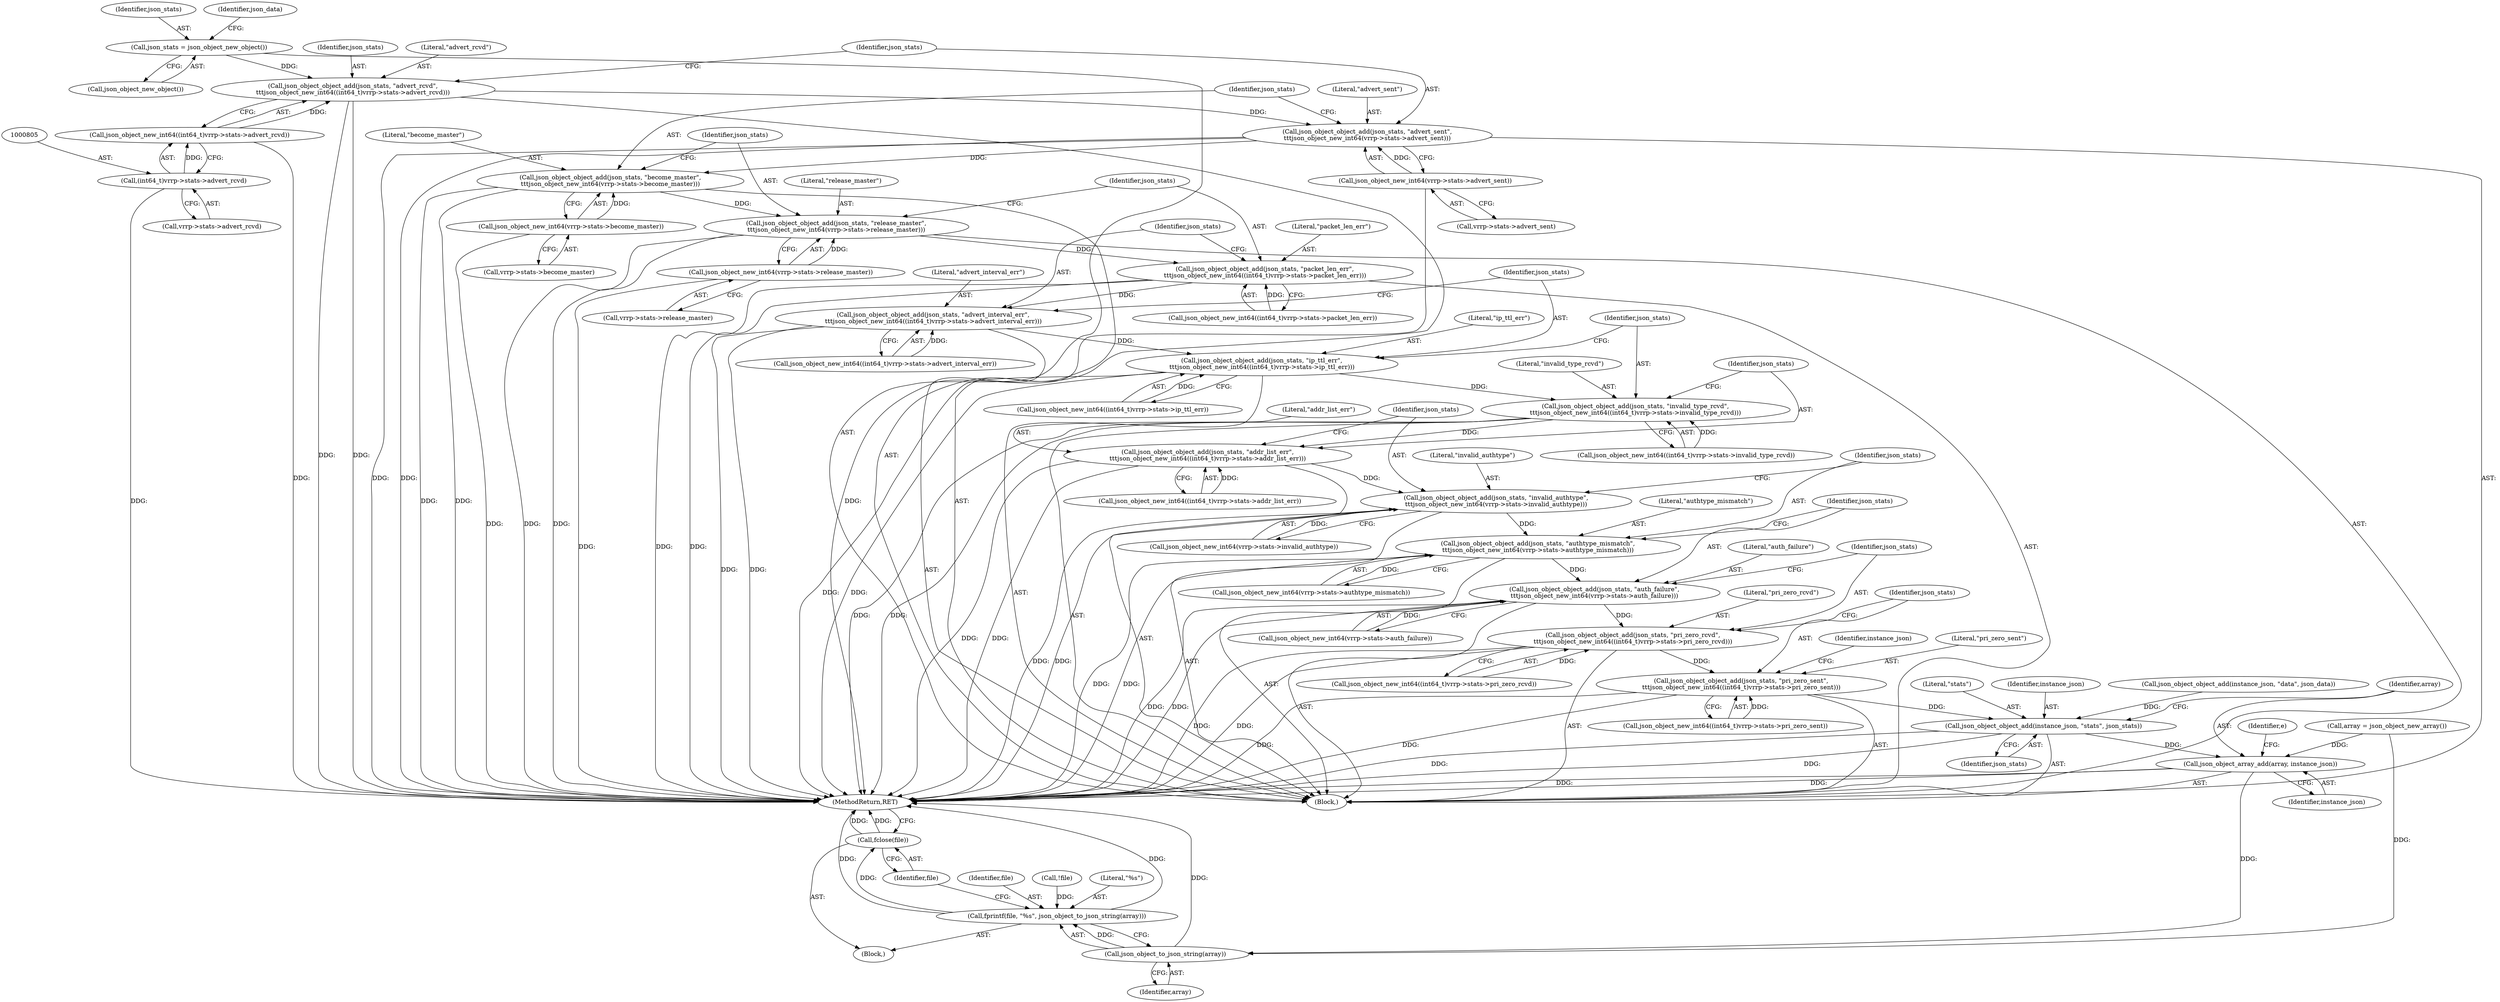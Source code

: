digraph "0_keepalived_04f2d32871bb3b11d7dc024039952f2fe2750306_3@pointer" {
"1000829" [label="(Call,json_object_object_add(json_stats, \"release_master\",\n\t\t\tjson_object_new_int64(vrrp->stats->release_master)))"];
"1000820" [label="(Call,json_object_object_add(json_stats, \"become_master\",\n\t\t\tjson_object_new_int64(vrrp->stats->become_master)))"];
"1000811" [label="(Call,json_object_object_add(json_stats, \"advert_sent\",\n\t\t\tjson_object_new_int64(vrrp->stats->advert_sent)))"];
"1000800" [label="(Call,json_object_object_add(json_stats, \"advert_rcvd\",\n\t\t\tjson_object_new_int64((int64_t)vrrp->stats->advert_rcvd)))"];
"1000160" [label="(Call,json_stats = json_object_new_object())"];
"1000803" [label="(Call,json_object_new_int64((int64_t)vrrp->stats->advert_rcvd))"];
"1000804" [label="(Call,(int64_t)vrrp->stats->advert_rcvd)"];
"1000814" [label="(Call,json_object_new_int64(vrrp->stats->advert_sent))"];
"1000823" [label="(Call,json_object_new_int64(vrrp->stats->become_master))"];
"1000832" [label="(Call,json_object_new_int64(vrrp->stats->release_master))"];
"1000838" [label="(Call,json_object_object_add(json_stats, \"packet_len_err\",\n\t\t\tjson_object_new_int64((int64_t)vrrp->stats->packet_len_err)))"];
"1000849" [label="(Call,json_object_object_add(json_stats, \"advert_interval_err\",\n\t\t\tjson_object_new_int64((int64_t)vrrp->stats->advert_interval_err)))"];
"1000860" [label="(Call,json_object_object_add(json_stats, \"ip_ttl_err\",\n\t\t\tjson_object_new_int64((int64_t)vrrp->stats->ip_ttl_err)))"];
"1000871" [label="(Call,json_object_object_add(json_stats, \"invalid_type_rcvd\",\n\t\t\tjson_object_new_int64((int64_t)vrrp->stats->invalid_type_rcvd)))"];
"1000882" [label="(Call,json_object_object_add(json_stats, \"addr_list_err\",\n\t\t\tjson_object_new_int64((int64_t)vrrp->stats->addr_list_err)))"];
"1000893" [label="(Call,json_object_object_add(json_stats, \"invalid_authtype\",\n\t\t\tjson_object_new_int64(vrrp->stats->invalid_authtype)))"];
"1000902" [label="(Call,json_object_object_add(json_stats, \"authtype_mismatch\",\n\t\t\tjson_object_new_int64(vrrp->stats->authtype_mismatch)))"];
"1000911" [label="(Call,json_object_object_add(json_stats, \"auth_failure\",\n\t\t\tjson_object_new_int64(vrrp->stats->auth_failure)))"];
"1000920" [label="(Call,json_object_object_add(json_stats, \"pri_zero_rcvd\",\n\t\t\tjson_object_new_int64((int64_t)vrrp->stats->pri_zero_rcvd)))"];
"1000931" [label="(Call,json_object_object_add(json_stats, \"pri_zero_sent\",\n\t\t\tjson_object_new_int64((int64_t)vrrp->stats->pri_zero_sent)))"];
"1000946" [label="(Call,json_object_object_add(instance_json, \"stats\", json_stats))"];
"1000950" [label="(Call,json_object_array_add(array, instance_json))"];
"1000956" [label="(Call,json_object_to_json_string(array))"];
"1000953" [label="(Call,fprintf(file, \"%s\", json_object_to_json_string(array)))"];
"1000958" [label="(Call,fclose(file))"];
"1000960" [label="(MethodReturn,RET)"];
"1000913" [label="(Literal,\"auth_failure\")"];
"1000822" [label="(Literal,\"become_master\")"];
"1000873" [label="(Literal,\"invalid_type_rcvd\")"];
"1000884" [label="(Literal,\"addr_list_err\")"];
"1000946" [label="(Call,json_object_object_add(instance_json, \"stats\", json_stats))"];
"1000896" [label="(Call,json_object_new_int64(vrrp->stats->invalid_authtype))"];
"1000829" [label="(Call,json_object_object_add(json_stats, \"release_master\",\n\t\t\tjson_object_new_int64(vrrp->stats->release_master)))"];
"1000800" [label="(Call,json_object_object_add(json_stats, \"advert_rcvd\",\n\t\t\tjson_object_new_int64((int64_t)vrrp->stats->advert_rcvd)))"];
"1000803" [label="(Call,json_object_new_int64((int64_t)vrrp->stats->advert_rcvd))"];
"1000838" [label="(Call,json_object_object_add(json_stats, \"packet_len_err\",\n\t\t\tjson_object_new_int64((int64_t)vrrp->stats->packet_len_err)))"];
"1000957" [label="(Identifier,array)"];
"1000943" [label="(Identifier,instance_json)"];
"1000952" [label="(Identifier,instance_json)"];
"1000956" [label="(Call,json_object_to_json_string(array))"];
"1000958" [label="(Call,fclose(file))"];
"1000128" [label="(Call,array = json_object_new_array())"];
"1000895" [label="(Literal,\"invalid_authtype\")"];
"1000839" [label="(Identifier,json_stats)"];
"1000852" [label="(Call,json_object_new_int64((int64_t)vrrp->stats->advert_interval_err))"];
"1000921" [label="(Identifier,json_stats)"];
"1000161" [label="(Identifier,json_stats)"];
"1000815" [label="(Call,vrrp->stats->advert_sent)"];
"1000813" [label="(Literal,\"advert_sent\")"];
"1000833" [label="(Call,vrrp->stats->release_master)"];
"1000912" [label="(Identifier,json_stats)"];
"1000894" [label="(Identifier,json_stats)"];
"1000959" [label="(Identifier,file)"];
"1000948" [label="(Literal,\"stats\")"];
"1000953" [label="(Call,fprintf(file, \"%s\", json_object_to_json_string(array)))"];
"1000162" [label="(Call,json_object_new_object())"];
"1000871" [label="(Call,json_object_object_add(json_stats, \"invalid_type_rcvd\",\n\t\t\tjson_object_new_int64((int64_t)vrrp->stats->invalid_type_rcvd)))"];
"1000923" [label="(Call,json_object_new_int64((int64_t)vrrp->stats->pri_zero_rcvd))"];
"1000804" [label="(Call,(int64_t)vrrp->stats->advert_rcvd)"];
"1000806" [label="(Call,vrrp->stats->advert_rcvd)"];
"1000882" [label="(Call,json_object_object_add(json_stats, \"addr_list_err\",\n\t\t\tjson_object_new_int64((int64_t)vrrp->stats->addr_list_err)))"];
"1000954" [label="(Identifier,file)"];
"1000893" [label="(Call,json_object_object_add(json_stats, \"invalid_authtype\",\n\t\t\tjson_object_new_int64(vrrp->stats->invalid_authtype)))"];
"1000911" [label="(Call,json_object_object_add(json_stats, \"auth_failure\",\n\t\t\tjson_object_new_int64(vrrp->stats->auth_failure)))"];
"1000102" [label="(Block,)"];
"1000902" [label="(Call,json_object_object_add(json_stats, \"authtype_mismatch\",\n\t\t\tjson_object_new_int64(vrrp->stats->authtype_mismatch)))"];
"1000934" [label="(Call,json_object_new_int64((int64_t)vrrp->stats->pri_zero_sent))"];
"1000883" [label="(Identifier,json_stats)"];
"1000118" [label="(Call,!file)"];
"1000914" [label="(Call,json_object_new_int64(vrrp->stats->auth_failure))"];
"1000874" [label="(Call,json_object_new_int64((int64_t)vrrp->stats->invalid_type_rcvd))"];
"1000831" [label="(Literal,\"release_master\")"];
"1000904" [label="(Literal,\"authtype_mismatch\")"];
"1000863" [label="(Call,json_object_new_int64((int64_t)vrrp->stats->ip_ttl_err))"];
"1000951" [label="(Identifier,array)"];
"1000164" [label="(Identifier,json_data)"];
"1000160" [label="(Call,json_stats = json_object_new_object())"];
"1000947" [label="(Identifier,instance_json)"];
"1000140" [label="(Identifier,e)"];
"1000932" [label="(Identifier,json_stats)"];
"1000950" [label="(Call,json_object_array_add(array, instance_json))"];
"1000823" [label="(Call,json_object_new_int64(vrrp->stats->become_master))"];
"1000814" [label="(Call,json_object_new_int64(vrrp->stats->advert_sent))"];
"1000141" [label="(Block,)"];
"1000840" [label="(Literal,\"packet_len_err\")"];
"1000830" [label="(Identifier,json_stats)"];
"1000824" [label="(Call,vrrp->stats->become_master)"];
"1000922" [label="(Literal,\"pri_zero_rcvd\")"];
"1000942" [label="(Call,json_object_object_add(instance_json, \"data\", json_data))"];
"1000872" [label="(Identifier,json_stats)"];
"1000905" [label="(Call,json_object_new_int64(vrrp->stats->authtype_mismatch))"];
"1000955" [label="(Literal,\"%s\")"];
"1000862" [label="(Literal,\"ip_ttl_err\")"];
"1000832" [label="(Call,json_object_new_int64(vrrp->stats->release_master))"];
"1000885" [label="(Call,json_object_new_int64((int64_t)vrrp->stats->addr_list_err))"];
"1000820" [label="(Call,json_object_object_add(json_stats, \"become_master\",\n\t\t\tjson_object_new_int64(vrrp->stats->become_master)))"];
"1000860" [label="(Call,json_object_object_add(json_stats, \"ip_ttl_err\",\n\t\t\tjson_object_new_int64((int64_t)vrrp->stats->ip_ttl_err)))"];
"1000933" [label="(Literal,\"pri_zero_sent\")"];
"1000850" [label="(Identifier,json_stats)"];
"1000931" [label="(Call,json_object_object_add(json_stats, \"pri_zero_sent\",\n\t\t\tjson_object_new_int64((int64_t)vrrp->stats->pri_zero_sent)))"];
"1000849" [label="(Call,json_object_object_add(json_stats, \"advert_interval_err\",\n\t\t\tjson_object_new_int64((int64_t)vrrp->stats->advert_interval_err)))"];
"1000949" [label="(Identifier,json_stats)"];
"1000821" [label="(Identifier,json_stats)"];
"1000802" [label="(Literal,\"advert_rcvd\")"];
"1000903" [label="(Identifier,json_stats)"];
"1000812" [label="(Identifier,json_stats)"];
"1000801" [label="(Identifier,json_stats)"];
"1000811" [label="(Call,json_object_object_add(json_stats, \"advert_sent\",\n\t\t\tjson_object_new_int64(vrrp->stats->advert_sent)))"];
"1000861" [label="(Identifier,json_stats)"];
"1000841" [label="(Call,json_object_new_int64((int64_t)vrrp->stats->packet_len_err))"];
"1000920" [label="(Call,json_object_object_add(json_stats, \"pri_zero_rcvd\",\n\t\t\tjson_object_new_int64((int64_t)vrrp->stats->pri_zero_rcvd)))"];
"1000851" [label="(Literal,\"advert_interval_err\")"];
"1000829" -> "1000141"  [label="AST: "];
"1000829" -> "1000832"  [label="CFG: "];
"1000830" -> "1000829"  [label="AST: "];
"1000831" -> "1000829"  [label="AST: "];
"1000832" -> "1000829"  [label="AST: "];
"1000839" -> "1000829"  [label="CFG: "];
"1000829" -> "1000960"  [label="DDG: "];
"1000829" -> "1000960"  [label="DDG: "];
"1000820" -> "1000829"  [label="DDG: "];
"1000832" -> "1000829"  [label="DDG: "];
"1000829" -> "1000838"  [label="DDG: "];
"1000820" -> "1000141"  [label="AST: "];
"1000820" -> "1000823"  [label="CFG: "];
"1000821" -> "1000820"  [label="AST: "];
"1000822" -> "1000820"  [label="AST: "];
"1000823" -> "1000820"  [label="AST: "];
"1000830" -> "1000820"  [label="CFG: "];
"1000820" -> "1000960"  [label="DDG: "];
"1000820" -> "1000960"  [label="DDG: "];
"1000811" -> "1000820"  [label="DDG: "];
"1000823" -> "1000820"  [label="DDG: "];
"1000811" -> "1000141"  [label="AST: "];
"1000811" -> "1000814"  [label="CFG: "];
"1000812" -> "1000811"  [label="AST: "];
"1000813" -> "1000811"  [label="AST: "];
"1000814" -> "1000811"  [label="AST: "];
"1000821" -> "1000811"  [label="CFG: "];
"1000811" -> "1000960"  [label="DDG: "];
"1000811" -> "1000960"  [label="DDG: "];
"1000800" -> "1000811"  [label="DDG: "];
"1000814" -> "1000811"  [label="DDG: "];
"1000800" -> "1000141"  [label="AST: "];
"1000800" -> "1000803"  [label="CFG: "];
"1000801" -> "1000800"  [label="AST: "];
"1000802" -> "1000800"  [label="AST: "];
"1000803" -> "1000800"  [label="AST: "];
"1000812" -> "1000800"  [label="CFG: "];
"1000800" -> "1000960"  [label="DDG: "];
"1000800" -> "1000960"  [label="DDG: "];
"1000160" -> "1000800"  [label="DDG: "];
"1000803" -> "1000800"  [label="DDG: "];
"1000160" -> "1000141"  [label="AST: "];
"1000160" -> "1000162"  [label="CFG: "];
"1000161" -> "1000160"  [label="AST: "];
"1000162" -> "1000160"  [label="AST: "];
"1000164" -> "1000160"  [label="CFG: "];
"1000803" -> "1000804"  [label="CFG: "];
"1000804" -> "1000803"  [label="AST: "];
"1000803" -> "1000960"  [label="DDG: "];
"1000804" -> "1000803"  [label="DDG: "];
"1000804" -> "1000806"  [label="CFG: "];
"1000805" -> "1000804"  [label="AST: "];
"1000806" -> "1000804"  [label="AST: "];
"1000804" -> "1000960"  [label="DDG: "];
"1000814" -> "1000815"  [label="CFG: "];
"1000815" -> "1000814"  [label="AST: "];
"1000814" -> "1000960"  [label="DDG: "];
"1000823" -> "1000824"  [label="CFG: "];
"1000824" -> "1000823"  [label="AST: "];
"1000823" -> "1000960"  [label="DDG: "];
"1000832" -> "1000833"  [label="CFG: "];
"1000833" -> "1000832"  [label="AST: "];
"1000832" -> "1000960"  [label="DDG: "];
"1000838" -> "1000141"  [label="AST: "];
"1000838" -> "1000841"  [label="CFG: "];
"1000839" -> "1000838"  [label="AST: "];
"1000840" -> "1000838"  [label="AST: "];
"1000841" -> "1000838"  [label="AST: "];
"1000850" -> "1000838"  [label="CFG: "];
"1000838" -> "1000960"  [label="DDG: "];
"1000838" -> "1000960"  [label="DDG: "];
"1000841" -> "1000838"  [label="DDG: "];
"1000838" -> "1000849"  [label="DDG: "];
"1000849" -> "1000141"  [label="AST: "];
"1000849" -> "1000852"  [label="CFG: "];
"1000850" -> "1000849"  [label="AST: "];
"1000851" -> "1000849"  [label="AST: "];
"1000852" -> "1000849"  [label="AST: "];
"1000861" -> "1000849"  [label="CFG: "];
"1000849" -> "1000960"  [label="DDG: "];
"1000849" -> "1000960"  [label="DDG: "];
"1000852" -> "1000849"  [label="DDG: "];
"1000849" -> "1000860"  [label="DDG: "];
"1000860" -> "1000141"  [label="AST: "];
"1000860" -> "1000863"  [label="CFG: "];
"1000861" -> "1000860"  [label="AST: "];
"1000862" -> "1000860"  [label="AST: "];
"1000863" -> "1000860"  [label="AST: "];
"1000872" -> "1000860"  [label="CFG: "];
"1000860" -> "1000960"  [label="DDG: "];
"1000860" -> "1000960"  [label="DDG: "];
"1000863" -> "1000860"  [label="DDG: "];
"1000860" -> "1000871"  [label="DDG: "];
"1000871" -> "1000141"  [label="AST: "];
"1000871" -> "1000874"  [label="CFG: "];
"1000872" -> "1000871"  [label="AST: "];
"1000873" -> "1000871"  [label="AST: "];
"1000874" -> "1000871"  [label="AST: "];
"1000883" -> "1000871"  [label="CFG: "];
"1000871" -> "1000960"  [label="DDG: "];
"1000871" -> "1000960"  [label="DDG: "];
"1000874" -> "1000871"  [label="DDG: "];
"1000871" -> "1000882"  [label="DDG: "];
"1000882" -> "1000141"  [label="AST: "];
"1000882" -> "1000885"  [label="CFG: "];
"1000883" -> "1000882"  [label="AST: "];
"1000884" -> "1000882"  [label="AST: "];
"1000885" -> "1000882"  [label="AST: "];
"1000894" -> "1000882"  [label="CFG: "];
"1000882" -> "1000960"  [label="DDG: "];
"1000882" -> "1000960"  [label="DDG: "];
"1000885" -> "1000882"  [label="DDG: "];
"1000882" -> "1000893"  [label="DDG: "];
"1000893" -> "1000141"  [label="AST: "];
"1000893" -> "1000896"  [label="CFG: "];
"1000894" -> "1000893"  [label="AST: "];
"1000895" -> "1000893"  [label="AST: "];
"1000896" -> "1000893"  [label="AST: "];
"1000903" -> "1000893"  [label="CFG: "];
"1000893" -> "1000960"  [label="DDG: "];
"1000893" -> "1000960"  [label="DDG: "];
"1000896" -> "1000893"  [label="DDG: "];
"1000893" -> "1000902"  [label="DDG: "];
"1000902" -> "1000141"  [label="AST: "];
"1000902" -> "1000905"  [label="CFG: "];
"1000903" -> "1000902"  [label="AST: "];
"1000904" -> "1000902"  [label="AST: "];
"1000905" -> "1000902"  [label="AST: "];
"1000912" -> "1000902"  [label="CFG: "];
"1000902" -> "1000960"  [label="DDG: "];
"1000902" -> "1000960"  [label="DDG: "];
"1000905" -> "1000902"  [label="DDG: "];
"1000902" -> "1000911"  [label="DDG: "];
"1000911" -> "1000141"  [label="AST: "];
"1000911" -> "1000914"  [label="CFG: "];
"1000912" -> "1000911"  [label="AST: "];
"1000913" -> "1000911"  [label="AST: "];
"1000914" -> "1000911"  [label="AST: "];
"1000921" -> "1000911"  [label="CFG: "];
"1000911" -> "1000960"  [label="DDG: "];
"1000911" -> "1000960"  [label="DDG: "];
"1000914" -> "1000911"  [label="DDG: "];
"1000911" -> "1000920"  [label="DDG: "];
"1000920" -> "1000141"  [label="AST: "];
"1000920" -> "1000923"  [label="CFG: "];
"1000921" -> "1000920"  [label="AST: "];
"1000922" -> "1000920"  [label="AST: "];
"1000923" -> "1000920"  [label="AST: "];
"1000932" -> "1000920"  [label="CFG: "];
"1000920" -> "1000960"  [label="DDG: "];
"1000920" -> "1000960"  [label="DDG: "];
"1000923" -> "1000920"  [label="DDG: "];
"1000920" -> "1000931"  [label="DDG: "];
"1000931" -> "1000141"  [label="AST: "];
"1000931" -> "1000934"  [label="CFG: "];
"1000932" -> "1000931"  [label="AST: "];
"1000933" -> "1000931"  [label="AST: "];
"1000934" -> "1000931"  [label="AST: "];
"1000943" -> "1000931"  [label="CFG: "];
"1000931" -> "1000960"  [label="DDG: "];
"1000931" -> "1000960"  [label="DDG: "];
"1000934" -> "1000931"  [label="DDG: "];
"1000931" -> "1000946"  [label="DDG: "];
"1000946" -> "1000141"  [label="AST: "];
"1000946" -> "1000949"  [label="CFG: "];
"1000947" -> "1000946"  [label="AST: "];
"1000948" -> "1000946"  [label="AST: "];
"1000949" -> "1000946"  [label="AST: "];
"1000951" -> "1000946"  [label="CFG: "];
"1000946" -> "1000960"  [label="DDG: "];
"1000946" -> "1000960"  [label="DDG: "];
"1000942" -> "1000946"  [label="DDG: "];
"1000946" -> "1000950"  [label="DDG: "];
"1000950" -> "1000141"  [label="AST: "];
"1000950" -> "1000952"  [label="CFG: "];
"1000951" -> "1000950"  [label="AST: "];
"1000952" -> "1000950"  [label="AST: "];
"1000140" -> "1000950"  [label="CFG: "];
"1000950" -> "1000960"  [label="DDG: "];
"1000950" -> "1000960"  [label="DDG: "];
"1000128" -> "1000950"  [label="DDG: "];
"1000950" -> "1000956"  [label="DDG: "];
"1000956" -> "1000953"  [label="AST: "];
"1000956" -> "1000957"  [label="CFG: "];
"1000957" -> "1000956"  [label="AST: "];
"1000953" -> "1000956"  [label="CFG: "];
"1000956" -> "1000960"  [label="DDG: "];
"1000956" -> "1000953"  [label="DDG: "];
"1000128" -> "1000956"  [label="DDG: "];
"1000953" -> "1000102"  [label="AST: "];
"1000954" -> "1000953"  [label="AST: "];
"1000955" -> "1000953"  [label="AST: "];
"1000959" -> "1000953"  [label="CFG: "];
"1000953" -> "1000960"  [label="DDG: "];
"1000953" -> "1000960"  [label="DDG: "];
"1000118" -> "1000953"  [label="DDG: "];
"1000953" -> "1000958"  [label="DDG: "];
"1000958" -> "1000102"  [label="AST: "];
"1000958" -> "1000959"  [label="CFG: "];
"1000959" -> "1000958"  [label="AST: "];
"1000960" -> "1000958"  [label="CFG: "];
"1000958" -> "1000960"  [label="DDG: "];
"1000958" -> "1000960"  [label="DDG: "];
}
